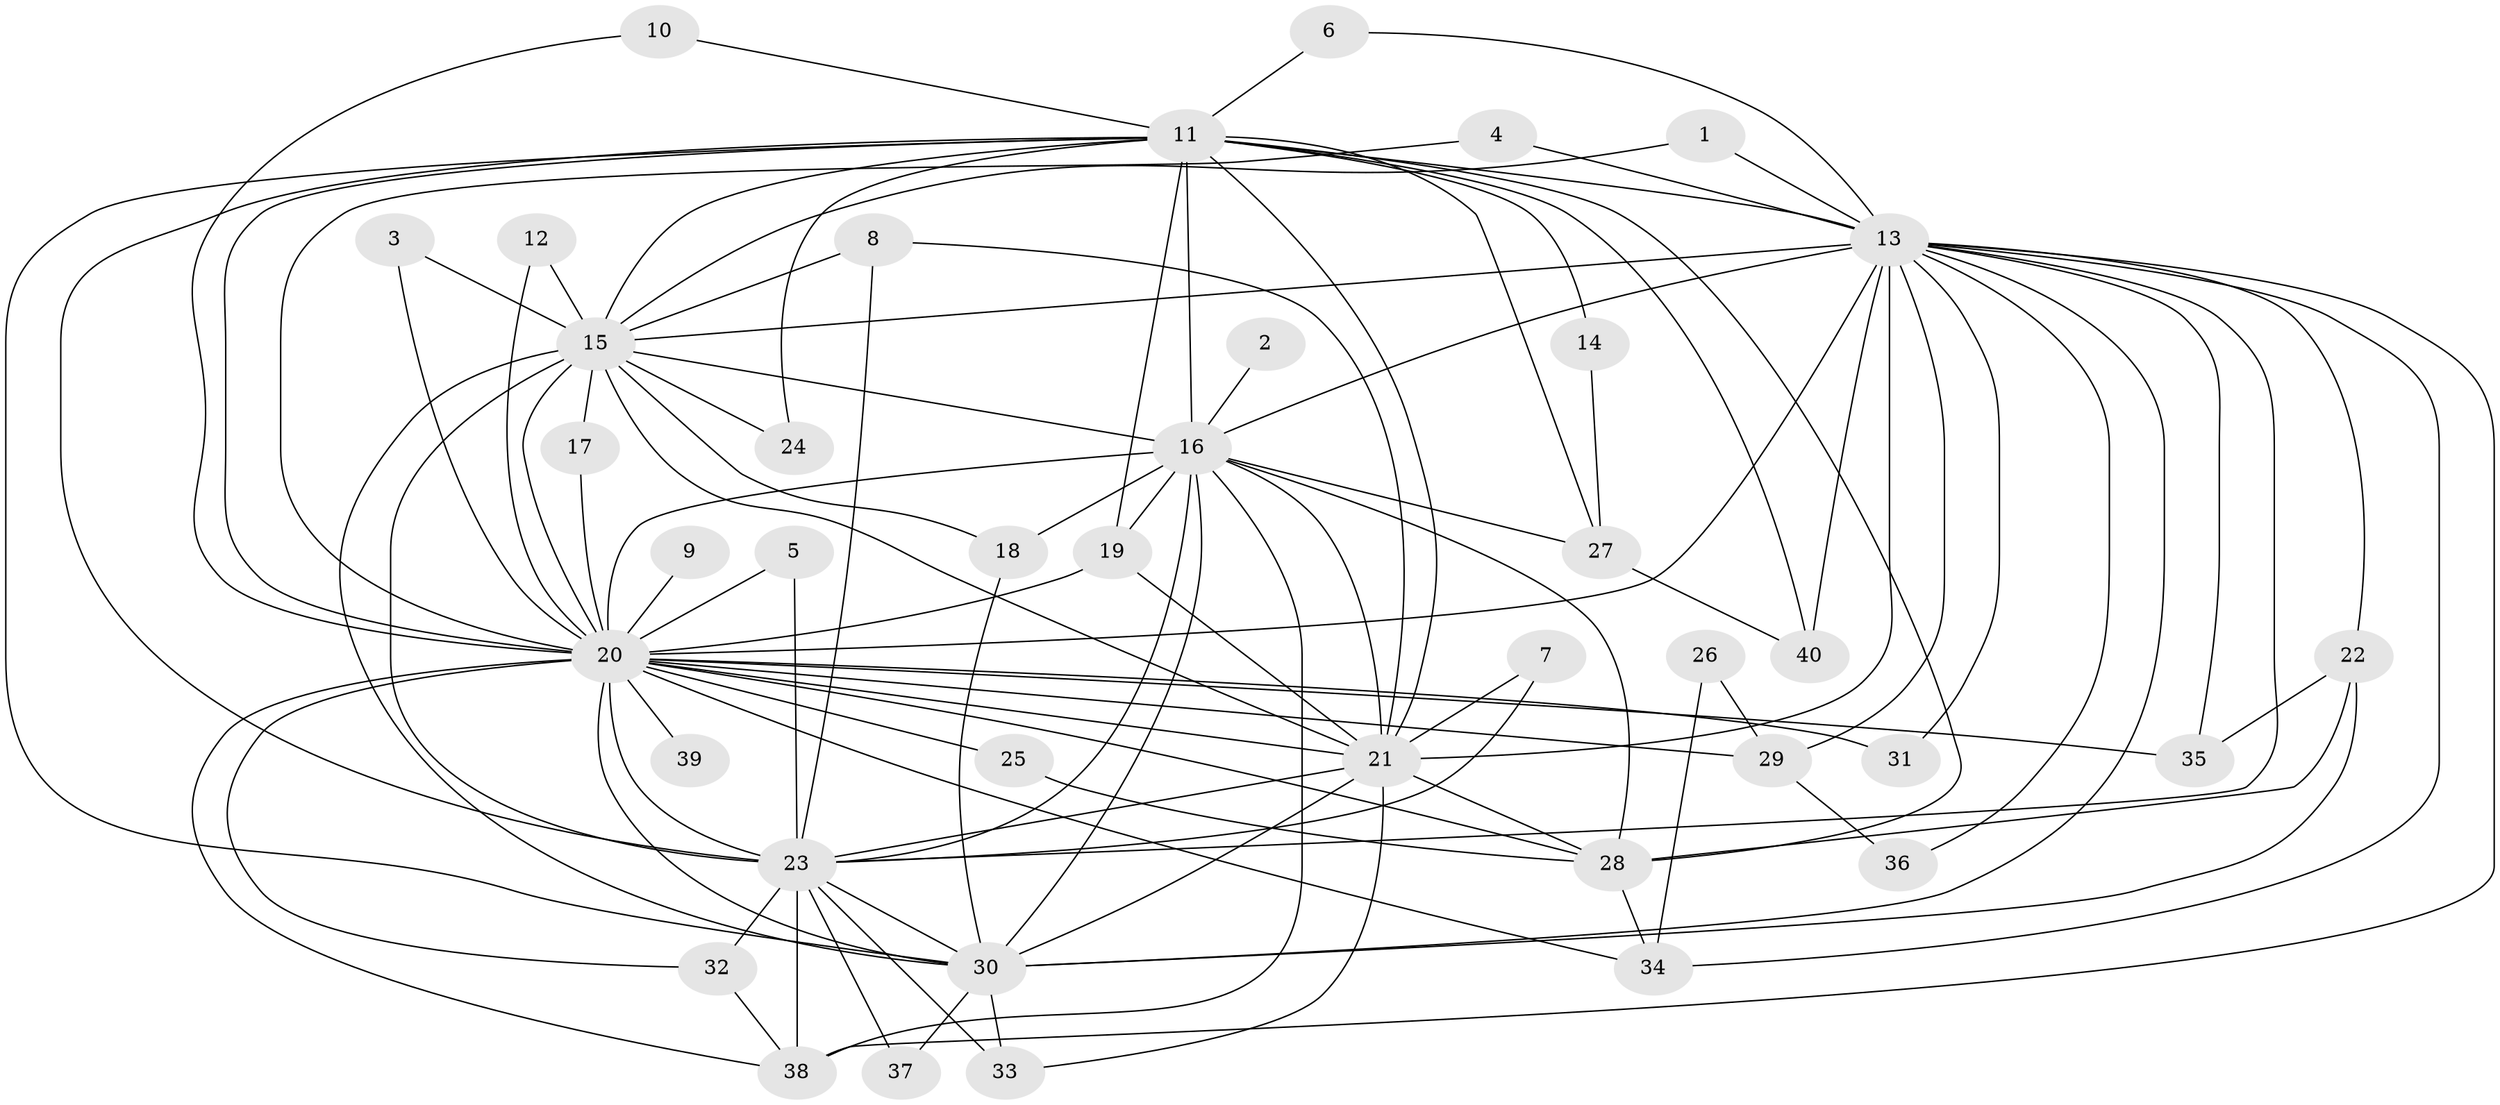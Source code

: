 // original degree distribution, {23: 0.025, 20: 0.025, 15: 0.025, 16: 0.025, 24: 0.0125, 18: 0.0125, 6: 0.025, 2: 0.5625, 4: 0.0625, 3: 0.2125, 7: 0.0125}
// Generated by graph-tools (version 1.1) at 2025/49/03/09/25 03:49:41]
// undirected, 40 vertices, 103 edges
graph export_dot {
graph [start="1"]
  node [color=gray90,style=filled];
  1;
  2;
  3;
  4;
  5;
  6;
  7;
  8;
  9;
  10;
  11;
  12;
  13;
  14;
  15;
  16;
  17;
  18;
  19;
  20;
  21;
  22;
  23;
  24;
  25;
  26;
  27;
  28;
  29;
  30;
  31;
  32;
  33;
  34;
  35;
  36;
  37;
  38;
  39;
  40;
  1 -- 13 [weight=1.0];
  1 -- 15 [weight=1.0];
  2 -- 16 [weight=1.0];
  3 -- 15 [weight=1.0];
  3 -- 20 [weight=1.0];
  4 -- 13 [weight=1.0];
  4 -- 20 [weight=1.0];
  5 -- 20 [weight=1.0];
  5 -- 23 [weight=1.0];
  6 -- 11 [weight=1.0];
  6 -- 13 [weight=1.0];
  7 -- 21 [weight=1.0];
  7 -- 23 [weight=1.0];
  8 -- 15 [weight=1.0];
  8 -- 21 [weight=1.0];
  8 -- 23 [weight=1.0];
  9 -- 20 [weight=2.0];
  10 -- 11 [weight=1.0];
  10 -- 20 [weight=1.0];
  11 -- 13 [weight=1.0];
  11 -- 14 [weight=1.0];
  11 -- 15 [weight=1.0];
  11 -- 16 [weight=3.0];
  11 -- 19 [weight=1.0];
  11 -- 20 [weight=2.0];
  11 -- 21 [weight=1.0];
  11 -- 23 [weight=1.0];
  11 -- 24 [weight=1.0];
  11 -- 27 [weight=1.0];
  11 -- 28 [weight=1.0];
  11 -- 30 [weight=1.0];
  11 -- 40 [weight=1.0];
  12 -- 15 [weight=1.0];
  12 -- 20 [weight=1.0];
  13 -- 15 [weight=1.0];
  13 -- 16 [weight=3.0];
  13 -- 20 [weight=2.0];
  13 -- 21 [weight=3.0];
  13 -- 22 [weight=2.0];
  13 -- 23 [weight=1.0];
  13 -- 29 [weight=1.0];
  13 -- 30 [weight=1.0];
  13 -- 31 [weight=1.0];
  13 -- 34 [weight=1.0];
  13 -- 35 [weight=1.0];
  13 -- 36 [weight=1.0];
  13 -- 38 [weight=1.0];
  13 -- 40 [weight=1.0];
  14 -- 27 [weight=1.0];
  15 -- 16 [weight=2.0];
  15 -- 17 [weight=1.0];
  15 -- 18 [weight=1.0];
  15 -- 20 [weight=3.0];
  15 -- 21 [weight=1.0];
  15 -- 23 [weight=2.0];
  15 -- 24 [weight=1.0];
  15 -- 30 [weight=1.0];
  16 -- 18 [weight=1.0];
  16 -- 19 [weight=2.0];
  16 -- 20 [weight=5.0];
  16 -- 21 [weight=2.0];
  16 -- 23 [weight=2.0];
  16 -- 27 [weight=2.0];
  16 -- 28 [weight=2.0];
  16 -- 30 [weight=2.0];
  16 -- 38 [weight=2.0];
  17 -- 20 [weight=1.0];
  18 -- 30 [weight=1.0];
  19 -- 20 [weight=1.0];
  19 -- 21 [weight=1.0];
  20 -- 21 [weight=2.0];
  20 -- 23 [weight=4.0];
  20 -- 25 [weight=1.0];
  20 -- 28 [weight=1.0];
  20 -- 29 [weight=3.0];
  20 -- 30 [weight=3.0];
  20 -- 31 [weight=1.0];
  20 -- 32 [weight=1.0];
  20 -- 34 [weight=1.0];
  20 -- 35 [weight=1.0];
  20 -- 38 [weight=1.0];
  20 -- 39 [weight=2.0];
  21 -- 23 [weight=1.0];
  21 -- 28 [weight=1.0];
  21 -- 30 [weight=2.0];
  21 -- 33 [weight=1.0];
  22 -- 28 [weight=1.0];
  22 -- 30 [weight=1.0];
  22 -- 35 [weight=1.0];
  23 -- 30 [weight=1.0];
  23 -- 32 [weight=1.0];
  23 -- 33 [weight=1.0];
  23 -- 37 [weight=1.0];
  23 -- 38 [weight=1.0];
  25 -- 28 [weight=1.0];
  26 -- 29 [weight=1.0];
  26 -- 34 [weight=1.0];
  27 -- 40 [weight=1.0];
  28 -- 34 [weight=1.0];
  29 -- 36 [weight=1.0];
  30 -- 33 [weight=1.0];
  30 -- 37 [weight=1.0];
  32 -- 38 [weight=1.0];
}
